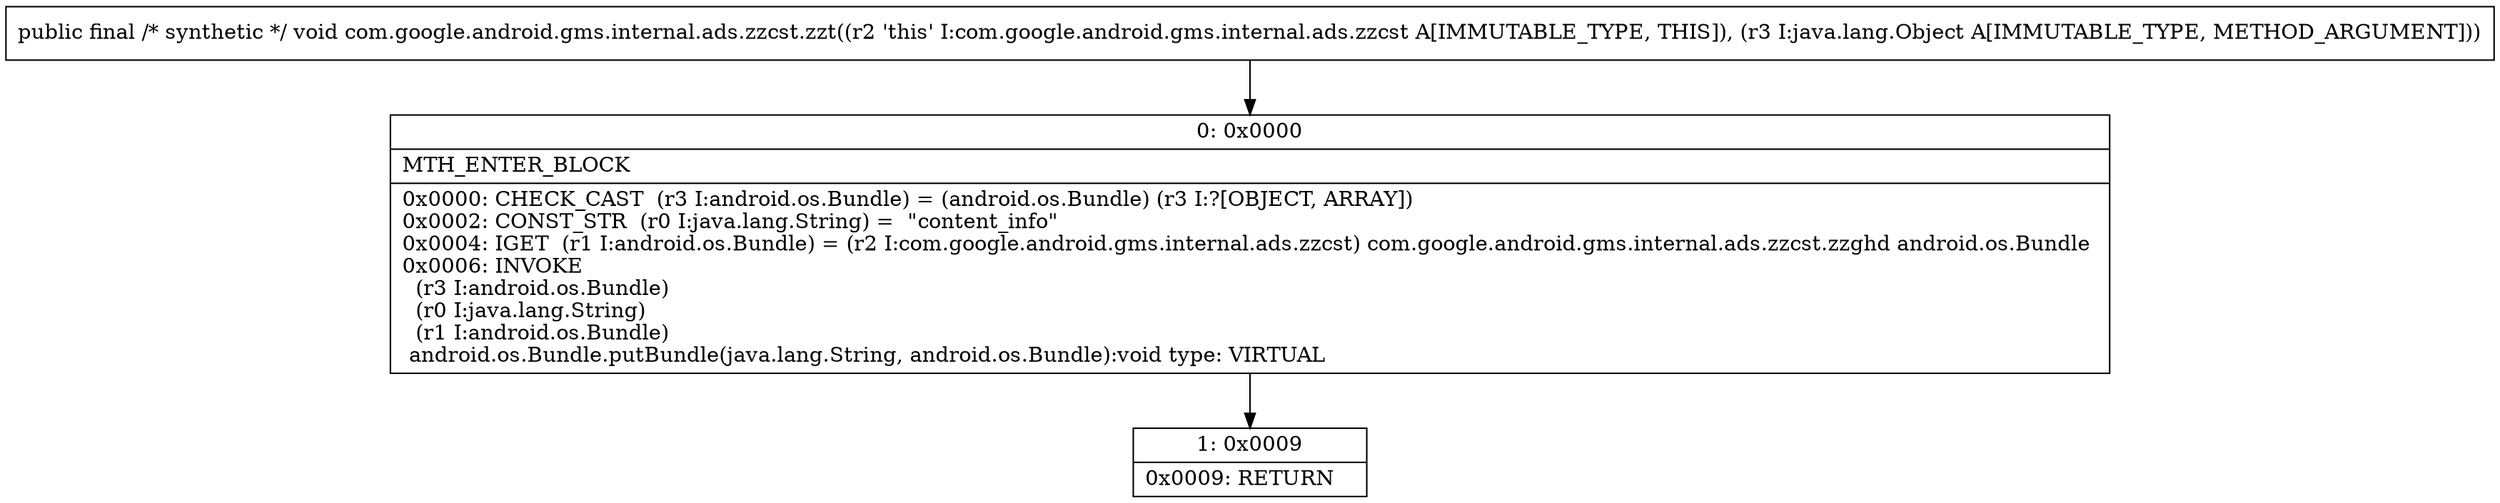 digraph "CFG forcom.google.android.gms.internal.ads.zzcst.zzt(Ljava\/lang\/Object;)V" {
Node_0 [shape=record,label="{0\:\ 0x0000|MTH_ENTER_BLOCK\l|0x0000: CHECK_CAST  (r3 I:android.os.Bundle) = (android.os.Bundle) (r3 I:?[OBJECT, ARRAY]) \l0x0002: CONST_STR  (r0 I:java.lang.String) =  \"content_info\" \l0x0004: IGET  (r1 I:android.os.Bundle) = (r2 I:com.google.android.gms.internal.ads.zzcst) com.google.android.gms.internal.ads.zzcst.zzghd android.os.Bundle \l0x0006: INVOKE  \l  (r3 I:android.os.Bundle)\l  (r0 I:java.lang.String)\l  (r1 I:android.os.Bundle)\l android.os.Bundle.putBundle(java.lang.String, android.os.Bundle):void type: VIRTUAL \l}"];
Node_1 [shape=record,label="{1\:\ 0x0009|0x0009: RETURN   \l}"];
MethodNode[shape=record,label="{public final \/* synthetic *\/ void com.google.android.gms.internal.ads.zzcst.zzt((r2 'this' I:com.google.android.gms.internal.ads.zzcst A[IMMUTABLE_TYPE, THIS]), (r3 I:java.lang.Object A[IMMUTABLE_TYPE, METHOD_ARGUMENT])) }"];
MethodNode -> Node_0;
Node_0 -> Node_1;
}

